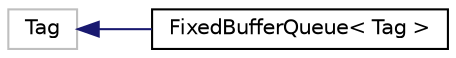 digraph "Graphical Class Hierarchy"
{
 // LATEX_PDF_SIZE
  edge [fontname="Helvetica",fontsize="10",labelfontname="Helvetica",labelfontsize="10"];
  node [fontname="Helvetica",fontsize="10",shape=record];
  rankdir="LR";
  Node31 [label="Tag",height=0.2,width=0.4,color="grey75", fillcolor="white", style="filled",tooltip=" "];
  Node31 -> Node0 [dir="back",color="midnightblue",fontsize="10",style="solid",fontname="Helvetica"];
  Node0 [label="FixedBufferQueue\< Tag \>",height=0.2,width=0.4,color="black", fillcolor="white", style="filled",URL="$classFixedBufferQueue.html",tooltip=" "];
}
